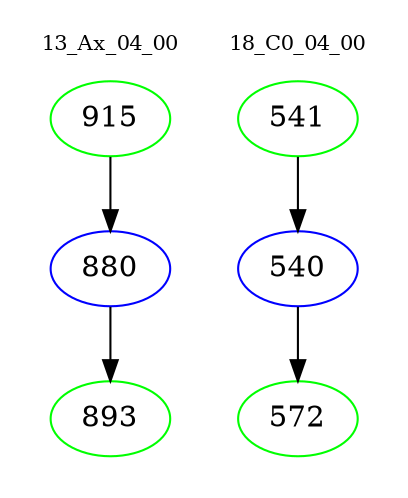 digraph{
subgraph cluster_0 {
color = white
label = "13_Ax_04_00";
fontsize=10;
T0_915 [label="915", color="green"]
T0_915 -> T0_880 [color="black"]
T0_880 [label="880", color="blue"]
T0_880 -> T0_893 [color="black"]
T0_893 [label="893", color="green"]
}
subgraph cluster_1 {
color = white
label = "18_C0_04_00";
fontsize=10;
T1_541 [label="541", color="green"]
T1_541 -> T1_540 [color="black"]
T1_540 [label="540", color="blue"]
T1_540 -> T1_572 [color="black"]
T1_572 [label="572", color="green"]
}
}
